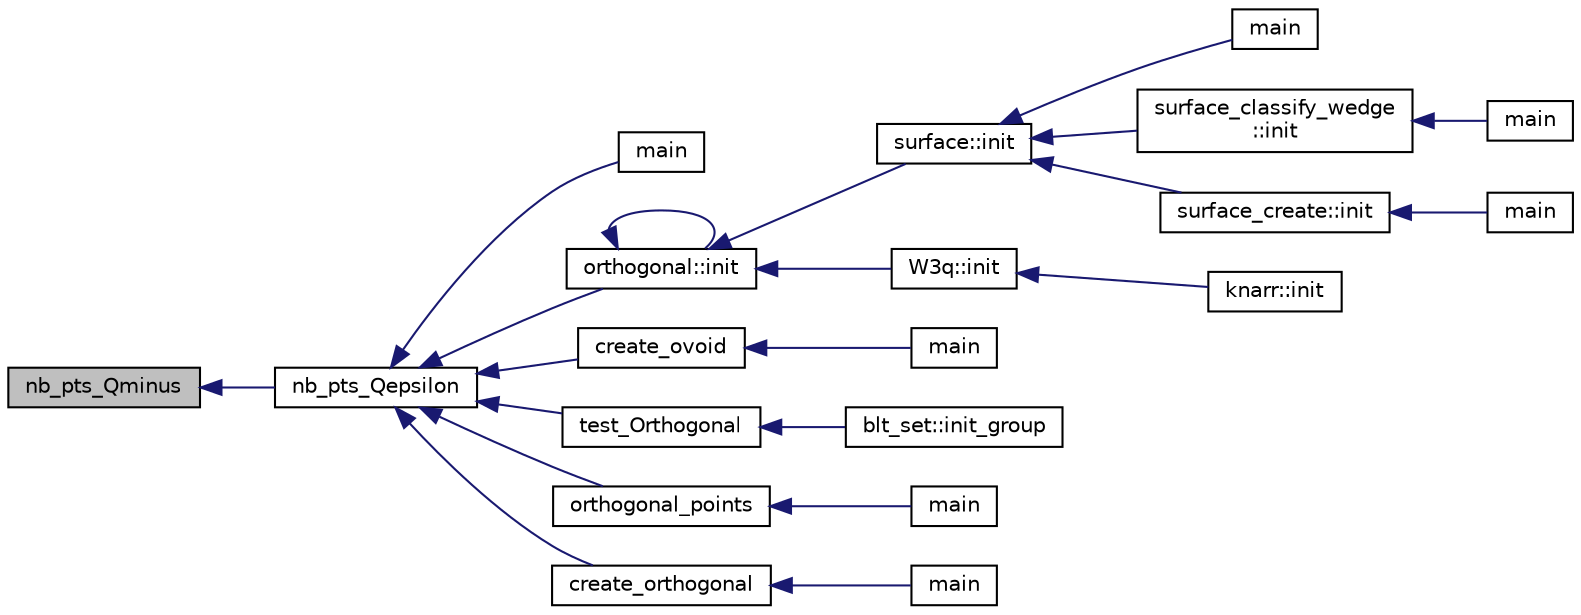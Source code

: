 digraph "nb_pts_Qminus"
{
  edge [fontname="Helvetica",fontsize="10",labelfontname="Helvetica",labelfontsize="10"];
  node [fontname="Helvetica",fontsize="10",shape=record];
  rankdir="LR";
  Node9926 [label="nb_pts_Qminus",height=0.2,width=0.4,color="black", fillcolor="grey75", style="filled", fontcolor="black"];
  Node9926 -> Node9927 [dir="back",color="midnightblue",fontsize="10",style="solid",fontname="Helvetica"];
  Node9927 [label="nb_pts_Qepsilon",height=0.2,width=0.4,color="black", fillcolor="white", style="filled",URL="$db/da0/lib_2foundations_2geometry_2orthogonal__points_8_c.html#acbf91472684f545d7c79eecc893cc250"];
  Node9927 -> Node9928 [dir="back",color="midnightblue",fontsize="10",style="solid",fontname="Helvetica"];
  Node9928 [label="main",height=0.2,width=0.4,color="black", fillcolor="white", style="filled",URL="$d1/d15/apps_2combinatorics_2orthogonal_8_c.html#a3c04138a5bfe5d72780bb7e82a18e627"];
  Node9927 -> Node9929 [dir="back",color="midnightblue",fontsize="10",style="solid",fontname="Helvetica"];
  Node9929 [label="orthogonal::init",height=0.2,width=0.4,color="black", fillcolor="white", style="filled",URL="$d7/daa/classorthogonal.html#a8bd53ba30f34ac50889503f0f3ef6deb"];
  Node9929 -> Node9929 [dir="back",color="midnightblue",fontsize="10",style="solid",fontname="Helvetica"];
  Node9929 -> Node9930 [dir="back",color="midnightblue",fontsize="10",style="solid",fontname="Helvetica"];
  Node9930 [label="surface::init",height=0.2,width=0.4,color="black", fillcolor="white", style="filled",URL="$d5/d88/classsurface.html#a90570b0ca6ab02988159f2c40cb27308"];
  Node9930 -> Node9931 [dir="back",color="midnightblue",fontsize="10",style="solid",fontname="Helvetica"];
  Node9931 [label="main",height=0.2,width=0.4,color="black", fillcolor="white", style="filled",URL="$d6/dc3/arc__lifting__main_8_c.html#a217dbf8b442f20279ea00b898af96f52"];
  Node9930 -> Node9932 [dir="back",color="midnightblue",fontsize="10",style="solid",fontname="Helvetica"];
  Node9932 [label="surface_classify_wedge\l::init",height=0.2,width=0.4,color="black", fillcolor="white", style="filled",URL="$d7/d5c/classsurface__classify__wedge.html#a43302106663b307aa8274a5112a7010a"];
  Node9932 -> Node9933 [dir="back",color="midnightblue",fontsize="10",style="solid",fontname="Helvetica"];
  Node9933 [label="main",height=0.2,width=0.4,color="black", fillcolor="white", style="filled",URL="$df/df8/surface__classify_8_c.html#a217dbf8b442f20279ea00b898af96f52"];
  Node9930 -> Node9934 [dir="back",color="midnightblue",fontsize="10",style="solid",fontname="Helvetica"];
  Node9934 [label="surface_create::init",height=0.2,width=0.4,color="black", fillcolor="white", style="filled",URL="$de/da4/classsurface__create.html#ab0db5c12825f778e3caf8aa4da02eb06"];
  Node9934 -> Node9935 [dir="back",color="midnightblue",fontsize="10",style="solid",fontname="Helvetica"];
  Node9935 [label="main",height=0.2,width=0.4,color="black", fillcolor="white", style="filled",URL="$d2/dfa/create__surface__main_8_c.html#a217dbf8b442f20279ea00b898af96f52"];
  Node9929 -> Node9936 [dir="back",color="midnightblue",fontsize="10",style="solid",fontname="Helvetica"];
  Node9936 [label="W3q::init",height=0.2,width=0.4,color="black", fillcolor="white", style="filled",URL="$de/d2c/class_w3q.html#a215fe070895a4915537fcb1bfba4f777"];
  Node9936 -> Node9937 [dir="back",color="midnightblue",fontsize="10",style="solid",fontname="Helvetica"];
  Node9937 [label="knarr::init",height=0.2,width=0.4,color="black", fillcolor="white", style="filled",URL="$d7/de5/classknarr.html#a1e25f28aeec8f316cc0ce81eb89e670e"];
  Node9927 -> Node9938 [dir="back",color="midnightblue",fontsize="10",style="solid",fontname="Helvetica"];
  Node9938 [label="create_ovoid",height=0.2,width=0.4,color="black", fillcolor="white", style="filled",URL="$d9/dbf/projective__space_2ovoid_8_c.html#a812088e2c64cb8a0834e9eacae4b92a6"];
  Node9938 -> Node9939 [dir="back",color="midnightblue",fontsize="10",style="solid",fontname="Helvetica"];
  Node9939 [label="main",height=0.2,width=0.4,color="black", fillcolor="white", style="filled",URL="$d9/dbf/projective__space_2ovoid_8_c.html#a3c04138a5bfe5d72780bb7e82a18e627"];
  Node9927 -> Node9940 [dir="back",color="midnightblue",fontsize="10",style="solid",fontname="Helvetica"];
  Node9940 [label="test_Orthogonal",height=0.2,width=0.4,color="black", fillcolor="white", style="filled",URL="$db/da0/lib_2foundations_2geometry_2orthogonal__points_8_c.html#a071f90f8a33649e2d4a8f5c9a401a4f4"];
  Node9940 -> Node9941 [dir="back",color="midnightblue",fontsize="10",style="solid",fontname="Helvetica"];
  Node9941 [label="blt_set::init_group",height=0.2,width=0.4,color="black", fillcolor="white", style="filled",URL="$d1/d3d/classblt__set.html#a9e5aede3bbac6f5e1dd31a8965bba200"];
  Node9927 -> Node9942 [dir="back",color="midnightblue",fontsize="10",style="solid",fontname="Helvetica"];
  Node9942 [label="orthogonal_points",height=0.2,width=0.4,color="black", fillcolor="white", style="filled",URL="$d7/d83/points_8_c.html#a2a86a595e599aecd619f0046595252e4"];
  Node9942 -> Node9943 [dir="back",color="midnightblue",fontsize="10",style="solid",fontname="Helvetica"];
  Node9943 [label="main",height=0.2,width=0.4,color="black", fillcolor="white", style="filled",URL="$d7/d83/points_8_c.html#a3c04138a5bfe5d72780bb7e82a18e627"];
  Node9927 -> Node9944 [dir="back",color="midnightblue",fontsize="10",style="solid",fontname="Helvetica"];
  Node9944 [label="create_orthogonal",height=0.2,width=0.4,color="black", fillcolor="white", style="filled",URL="$d4/d67/geometry_8h.html#af56e0787251ddb889edb236e423aff02"];
  Node9944 -> Node9945 [dir="back",color="midnightblue",fontsize="10",style="solid",fontname="Helvetica"];
  Node9945 [label="main",height=0.2,width=0.4,color="black", fillcolor="white", style="filled",URL="$d4/d6e/make__something_8_c.html#a217dbf8b442f20279ea00b898af96f52"];
}
